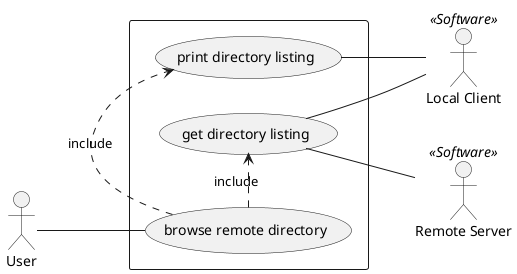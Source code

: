 @startuml

left to right direction

actor User as user
actor "Local Client" <<Software>> as client
actor "Remote Server" <<Software>> as server

rectangle {
  user -- (browse remote directory)
  (browse remote directory) .> (print directory listing) : include
  (print directory listing) -- client
  (browse remote directory) .> (get directory listing) : include
  (get directory listing) -- client
  (get directory listing) -- server
}

@enduml
